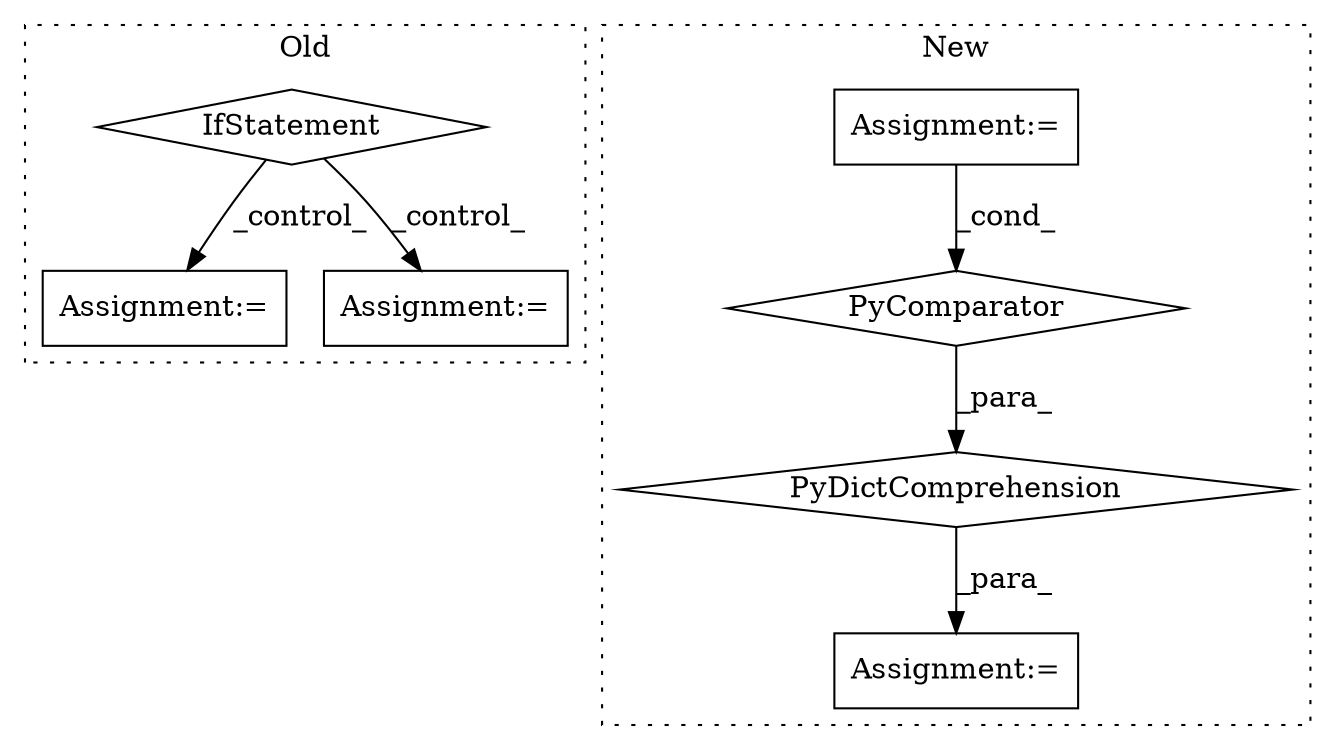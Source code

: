 digraph G {
subgraph cluster0 {
1 [label="IfStatement" a="25" s="6548,6580" l="4,2" shape="diamond"];
4 [label="Assignment:=" a="7" s="6936" l="1" shape="box"];
7 [label="Assignment:=" a="7" s="7087" l="1" shape="box"];
label = "Old";
style="dotted";
}
subgraph cluster1 {
2 [label="PyDictComprehension" a="110" s="7210" l="201" shape="diamond"];
3 [label="PyComparator" a="113" s="7324" l="79" shape="diamond"];
5 [label="Assignment:=" a="7" s="7324" l="79" shape="box"];
6 [label="Assignment:=" a="7" s="7416" l="1" shape="box"];
label = "New";
style="dotted";
}
1 -> 4 [label="_control_"];
1 -> 7 [label="_control_"];
2 -> 6 [label="_para_"];
3 -> 2 [label="_para_"];
5 -> 3 [label="_cond_"];
}